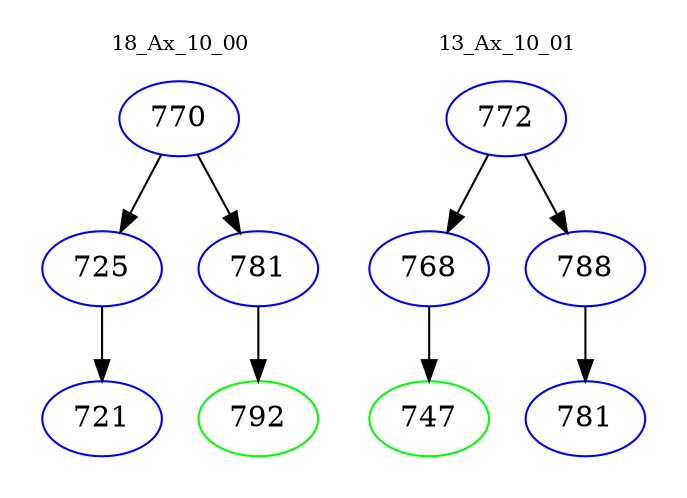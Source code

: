 digraph{
subgraph cluster_0 {
color = white
label = "18_Ax_10_00";
fontsize=10;
T0_770 [label="770", color="blue"]
T0_770 -> T0_725 [color="black"]
T0_725 [label="725", color="blue"]
T0_725 -> T0_721 [color="black"]
T0_721 [label="721", color="blue"]
T0_770 -> T0_781 [color="black"]
T0_781 [label="781", color="blue"]
T0_781 -> T0_792 [color="black"]
T0_792 [label="792", color="green"]
}
subgraph cluster_1 {
color = white
label = "13_Ax_10_01";
fontsize=10;
T1_772 [label="772", color="blue"]
T1_772 -> T1_768 [color="black"]
T1_768 [label="768", color="blue"]
T1_768 -> T1_747 [color="black"]
T1_747 [label="747", color="green"]
T1_772 -> T1_788 [color="black"]
T1_788 [label="788", color="blue"]
T1_788 -> T1_781 [color="black"]
T1_781 [label="781", color="blue"]
}
}
